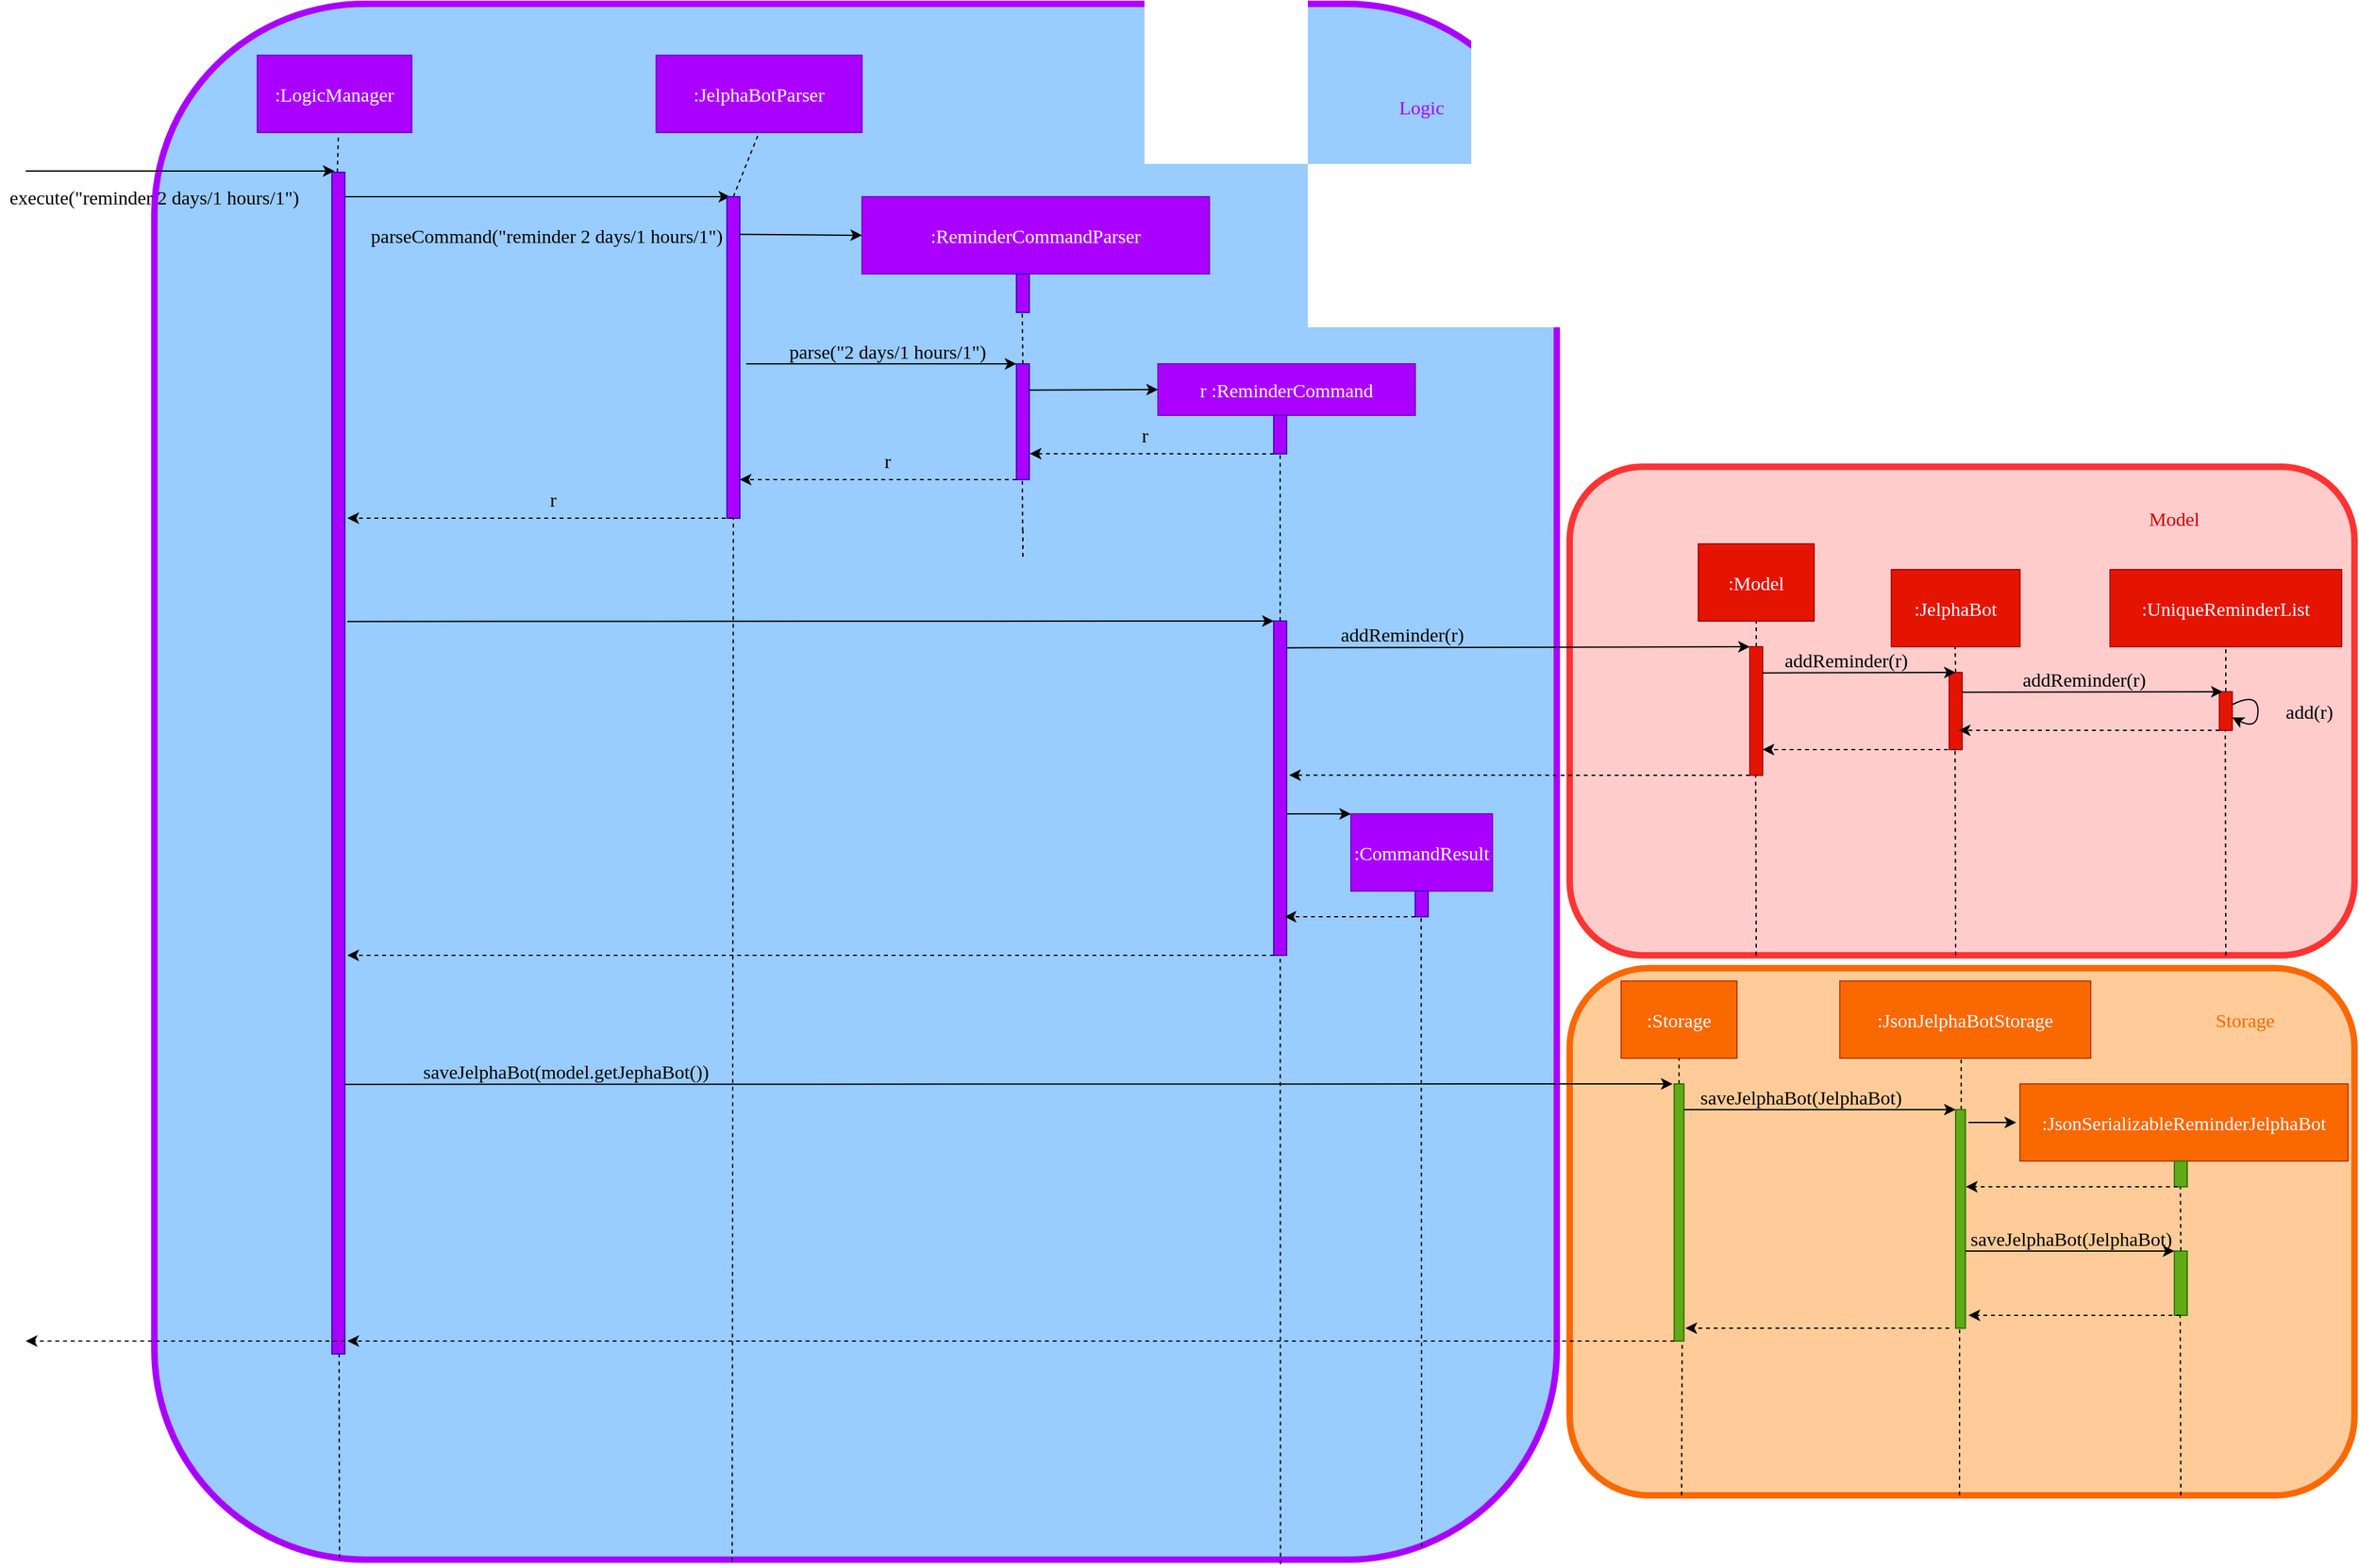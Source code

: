 <mxfile version="12.9.9" type="device"><diagram name="Page-1" id="9361dd3d-8414-5efd-6122-117bd74ce7a7"><mxGraphModel dx="1523" dy="764" grid="1" gridSize="10" guides="1" tooltips="1" connect="1" arrows="1" fold="1" page="0" pageScale="1.5" pageWidth="826" pageHeight="1169" background="#ffffff" math="0" shadow="0"><root><mxCell id="0"/><mxCell id="1" parent="0"/><mxCell id="qi6jN_Q082Q28_ZLEKSj-39" value="" style="rounded=1;whiteSpace=wrap;html=1;strokeColor=#aa00ff;strokeWidth=5;fillColor=#99CCFF;fontFamily=Verdana;fontSize=15;fontColor=#fa6800;" parent="1" vertex="1"><mxGeometry x="-150" y="240" width="1090" height="1210" as="geometry"/></mxCell><mxCell id="qi6jN_Q082Q28_ZLEKSj-37" value="" style="rounded=1;whiteSpace=wrap;html=1;strokeColor=#fa6800;strokeWidth=5;fillColor=#FFCC99;fontFamily=Verdana;fontSize=15;fontColor=#ffffff;" parent="1" vertex="1"><mxGeometry x="950" y="990" width="610" height="410" as="geometry"/></mxCell><mxCell id="sQZ0v8X6X_9FEj70ZxOo-187" value="" style="endArrow=none;dashed=1;html=1;fontFamily=Verdana;exitX=0.132;exitY=0.999;exitDx=0;exitDy=0;exitPerimeter=0;fontSize=15;" parent="1" source="qi6jN_Q082Q28_ZLEKSj-39" edge="1"><mxGeometry width="50" height="50" relative="1" as="geometry"><mxPoint x="-7" y="1400" as="sourcePoint"/><mxPoint x="-7" y="1000" as="targetPoint"/></mxGeometry></mxCell><mxCell id="qi6jN_Q082Q28_ZLEKSj-30" value="" style="rounded=1;whiteSpace=wrap;html=1;fontFamily=Verdana;strokeColor=#FF3333;strokeWidth=5;fillColor=#FFCCCC;fontSize=15;" parent="1" vertex="1"><mxGeometry x="950" y="600" width="610" height="380" as="geometry"/></mxCell><mxCell id="sQZ0v8X6X_9FEj70ZxOo-93" value=":LogicManager" style="rounded=0;whiteSpace=wrap;html=1;fontFamily=Verdana;fillColor=#aa00ff;strokeColor=#7700CC;fontColor=#ffffff;fontSize=15;" parent="1" vertex="1"><mxGeometry x="-70" y="280" width="120" height="60" as="geometry"/></mxCell><mxCell id="sQZ0v8X6X_9FEj70ZxOo-94" value=":JelphaBotParser" style="rounded=0;whiteSpace=wrap;html=1;fontFamily=Verdana;fillColor=#aa00ff;strokeColor=#7700CC;fontColor=#ffffff;fontSize=15;" parent="1" vertex="1"><mxGeometry x="240" y="280" width="160" height="60" as="geometry"/></mxCell><mxCell id="sQZ0v8X6X_9FEj70ZxOo-95" value=":ReminderCommandParser" style="rounded=0;whiteSpace=wrap;html=1;fontFamily=Verdana;fillColor=#aa00ff;strokeColor=#7700CC;fontColor=#ffffff;fontSize=15;" parent="1" vertex="1"><mxGeometry x="400" y="390" width="270" height="60" as="geometry"/></mxCell><mxCell id="sQZ0v8X6X_9FEj70ZxOo-96" value="r :ReminderCommand" style="rounded=0;whiteSpace=wrap;html=1;fontFamily=Verdana;fillColor=#aa00ff;strokeColor=#7700CC;fontColor=#ffffff;fontSize=15;" parent="1" vertex="1"><mxGeometry x="630" y="520" width="200" height="40" as="geometry"/></mxCell><mxCell id="sQZ0v8X6X_9FEj70ZxOo-100" value=":Model" style="rounded=0;whiteSpace=wrap;html=1;fontFamily=Verdana;fillColor=#e51400;strokeColor=#B20000;fontColor=#ffffff;fontSize=15;" parent="1" vertex="1"><mxGeometry x="1050" y="660" width="90" height="60" as="geometry"/></mxCell><mxCell id="sQZ0v8X6X_9FEj70ZxOo-101" value=":JelphaBot" style="rounded=0;whiteSpace=wrap;html=1;fontFamily=Verdana;fillColor=#e51400;strokeColor=#B20000;fontColor=#ffffff;fontSize=15;" parent="1" vertex="1"><mxGeometry x="1200" y="680" width="100" height="60" as="geometry"/></mxCell><mxCell id="sQZ0v8X6X_9FEj70ZxOo-103" value=":UniqueReminderList" style="rounded=0;whiteSpace=wrap;html=1;fontFamily=Verdana;fillColor=#e51400;strokeColor=#B20000;fontColor=#ffffff;fontSize=15;" parent="1" vertex="1"><mxGeometry x="1370" y="680" width="180" height="60" as="geometry"/></mxCell><mxCell id="sQZ0v8X6X_9FEj70ZxOo-109" value="" style="endArrow=none;dashed=1;html=1;fontFamily=Verdana;entryX=0.55;entryY=1.033;entryDx=0;entryDy=0;entryPerimeter=0;exitX=0.072;exitY=0.049;exitDx=0;exitDy=0;exitPerimeter=0;fontSize=15;" parent="1" edge="1"><mxGeometry width="50" height="50" relative="1" as="geometry"><mxPoint x="-7.8" y="370.98" as="sourcePoint"/><mxPoint x="-7.0" y="341.98" as="targetPoint"/></mxGeometry></mxCell><mxCell id="sQZ0v8X6X_9FEj70ZxOo-108" value="" style="endArrow=classic;html=1;fontFamily=Verdana;fontSize=15;" parent="1" edge="1"><mxGeometry width="50" height="50" relative="1" as="geometry"><mxPoint x="-250" y="370" as="sourcePoint"/><mxPoint x="-10" y="370" as="targetPoint"/></mxGeometry></mxCell><mxCell id="sQZ0v8X6X_9FEj70ZxOo-111" value="execute(&quot;reminder 2 days/1 hours/1&quot;)" style="text;html=1;strokeColor=none;fillColor=none;align=center;verticalAlign=middle;whiteSpace=wrap;rounded=0;fontFamily=Verdana;fontSize=15;" parent="1" vertex="1"><mxGeometry x="-270" y="380" width="240" height="20" as="geometry"/></mxCell><mxCell id="sQZ0v8X6X_9FEj70ZxOo-112" value="" style="endArrow=classic;html=1;fontFamily=Verdana;entryX=0.25;entryY=0;entryDx=0;entryDy=0;fontSize=15;" parent="1" target="sQZ0v8X6X_9FEj70ZxOo-118" edge="1"><mxGeometry width="50" height="50" relative="1" as="geometry"><mxPoint x="-5" y="390" as="sourcePoint"/><mxPoint x="330" y="390" as="targetPoint"/></mxGeometry></mxCell><mxCell id="sQZ0v8X6X_9FEj70ZxOo-113" value="parseCommand(&quot;reminder 2 days/1 hours/1&quot;)" style="text;html=1;strokeColor=none;fillColor=none;align=center;verticalAlign=middle;whiteSpace=wrap;rounded=0;fontFamily=Verdana;fontSize=15;" parent="1" vertex="1"><mxGeometry x="-20" y="410" width="350" height="20" as="geometry"/></mxCell><mxCell id="sQZ0v8X6X_9FEj70ZxOo-117" value="" style="endArrow=none;dashed=1;html=1;fontFamily=Verdana;entryX=0.5;entryY=1;entryDx=0;entryDy=0;fontSize=15;" parent="1" target="sQZ0v8X6X_9FEj70ZxOo-94" edge="1"><mxGeometry width="50" height="50" relative="1" as="geometry"><mxPoint x="300" y="390" as="sourcePoint"/><mxPoint x="320" y="400" as="targetPoint"/></mxGeometry></mxCell><mxCell id="sQZ0v8X6X_9FEj70ZxOo-118" value="" style="rounded=0;whiteSpace=wrap;html=1;fontFamily=Verdana;fillColor=#aa00ff;strokeColor=#3700CC;fontColor=#ffffff;fontSize=15;" parent="1" vertex="1"><mxGeometry x="295" y="390" width="10" height="250" as="geometry"/></mxCell><mxCell id="sQZ0v8X6X_9FEj70ZxOo-119" value="" style="endArrow=classic;html=1;fontFamily=Verdana;exitX=0.988;exitY=0.117;exitDx=0;exitDy=0;exitPerimeter=0;fontSize=15;" parent="1" source="sQZ0v8X6X_9FEj70ZxOo-118" edge="1"><mxGeometry width="50" height="50" relative="1" as="geometry"><mxPoint x="390" y="470" as="sourcePoint"/><mxPoint x="400" y="420" as="targetPoint"/></mxGeometry></mxCell><mxCell id="sQZ0v8X6X_9FEj70ZxOo-120" value="" style="rounded=0;whiteSpace=wrap;html=1;fontFamily=Verdana;fillColor=#aa00ff;strokeColor=#3700CC;fontColor=#ffffff;fontSize=15;" parent="1" vertex="1"><mxGeometry x="520" y="450" width="10" height="30" as="geometry"/></mxCell><mxCell id="sQZ0v8X6X_9FEj70ZxOo-121" value="" style="endArrow=none;dashed=1;html=1;fontFamily=Verdana;entryX=0.25;entryY=1;entryDx=0;entryDy=0;fontSize=15;" parent="1" edge="1"><mxGeometry width="50" height="50" relative="1" as="geometry"><mxPoint x="525" y="520" as="sourcePoint"/><mxPoint x="524.5" y="480" as="targetPoint"/></mxGeometry></mxCell><mxCell id="sQZ0v8X6X_9FEj70ZxOo-122" value="" style="endArrow=classic;html=1;fontFamily=Verdana;fontSize=15;" parent="1" edge="1"><mxGeometry width="50" height="50" relative="1" as="geometry"><mxPoint x="310" y="520" as="sourcePoint"/><mxPoint x="520" y="520" as="targetPoint"/></mxGeometry></mxCell><mxCell id="sQZ0v8X6X_9FEj70ZxOo-123" value="&lt;font face=&quot;Verdana&quot; style=&quot;font-size: 15px;&quot;&gt;parse(&quot;2 days/1 hours/1&quot;)&lt;/font&gt;" style="text;html=1;strokeColor=none;fillColor=none;align=center;verticalAlign=middle;whiteSpace=wrap;rounded=0;fontSize=15;" parent="1" vertex="1"><mxGeometry x="295" y="500" width="250" height="20" as="geometry"/></mxCell><mxCell id="sQZ0v8X6X_9FEj70ZxOo-124" value="" style="rounded=0;whiteSpace=wrap;html=1;fontFamily=Verdana;fillColor=#aa00ff;strokeColor=#3700CC;fontColor=#ffffff;fontSize=15;" parent="1" vertex="1"><mxGeometry x="520" y="520" width="10" height="90" as="geometry"/></mxCell><mxCell id="sQZ0v8X6X_9FEj70ZxOo-125" value="" style="endArrow=classic;html=1;fontFamily=Verdana;exitX=0.914;exitY=0.041;exitDx=0;exitDy=0;exitPerimeter=0;entryX=0;entryY=0.5;entryDx=0;entryDy=0;fontSize=15;" parent="1" edge="1"><mxGeometry width="50" height="50" relative="1" as="geometry"><mxPoint x="530.0" y="540.34" as="sourcePoint"/><mxPoint x="630" y="540" as="targetPoint"/></mxGeometry></mxCell><mxCell id="sQZ0v8X6X_9FEj70ZxOo-127" value="" style="rounded=0;whiteSpace=wrap;html=1;fontFamily=Verdana;fillColor=#aa00ff;strokeColor=#3700CC;fontColor=#ffffff;fontSize=15;" parent="1" vertex="1"><mxGeometry x="720" y="560" width="10" height="30" as="geometry"/></mxCell><mxCell id="sQZ0v8X6X_9FEj70ZxOo-128" value="" style="endArrow=classic;html=1;fontFamily=Verdana;exitX=0;exitY=1;exitDx=0;exitDy=0;entryX=1.042;entryY=0.776;entryDx=0;entryDy=0;dashed=1;entryPerimeter=0;fontSize=15;" parent="1" source="sQZ0v8X6X_9FEj70ZxOo-127" target="sQZ0v8X6X_9FEj70ZxOo-124" edge="1"><mxGeometry width="50" height="50" relative="1" as="geometry"><mxPoint x="460" y="570" as="sourcePoint"/><mxPoint x="510" y="520" as="targetPoint"/></mxGeometry></mxCell><mxCell id="sQZ0v8X6X_9FEj70ZxOo-129" value="" style="endArrow=classic;html=1;fontFamily=Verdana;exitX=0;exitY=1;exitDx=0;exitDy=0;dashed=1;fontSize=15;" parent="1" edge="1"><mxGeometry width="50" height="50" relative="1" as="geometry"><mxPoint x="520" y="610" as="sourcePoint"/><mxPoint x="305" y="610" as="targetPoint"/></mxGeometry></mxCell><mxCell id="sQZ0v8X6X_9FEj70ZxOo-130" value="r" style="text;html=1;strokeColor=none;fillColor=none;align=center;verticalAlign=middle;whiteSpace=wrap;rounded=0;fontFamily=Verdana;fontSize=15;" parent="1" vertex="1"><mxGeometry x="400" y="580" width="40" height="30" as="geometry"/></mxCell><mxCell id="sQZ0v8X6X_9FEj70ZxOo-131" value="r" style="text;html=1;strokeColor=none;fillColor=none;align=center;verticalAlign=middle;whiteSpace=wrap;rounded=0;fontFamily=Verdana;fontSize=15;" parent="1" vertex="1"><mxGeometry x="600" y="560" width="40" height="30" as="geometry"/></mxCell><mxCell id="sQZ0v8X6X_9FEj70ZxOo-132" value="" style="endArrow=none;dashed=1;html=1;fontFamily=Verdana;fontSize=15;" parent="1" source="sQZ0v8X6X_9FEj70ZxOo-141" edge="1"><mxGeometry width="50" height="50" relative="1" as="geometry"><mxPoint x="725" y="840" as="sourcePoint"/><mxPoint x="725" y="590" as="targetPoint"/></mxGeometry></mxCell><mxCell id="sQZ0v8X6X_9FEj70ZxOo-133" value="" style="endArrow=none;dashed=1;html=1;fontFamily=Verdana;fontSize=15;" parent="1" source="sQZ0v8X6X_9FEj70ZxOo-138" edge="1"><mxGeometry width="50" height="50" relative="1" as="geometry"><mxPoint x="525" y="670" as="sourcePoint"/><mxPoint x="524.58" y="610" as="targetPoint"/></mxGeometry></mxCell><mxCell id="sQZ0v8X6X_9FEj70ZxOo-134" value="" style="endArrow=classic;html=1;fontFamily=Verdana;dashed=1;fontSize=15;" parent="1" edge="1"><mxGeometry width="50" height="50" relative="1" as="geometry"><mxPoint x="300" y="640" as="sourcePoint"/><mxPoint y="640" as="targetPoint"/></mxGeometry></mxCell><mxCell id="sQZ0v8X6X_9FEj70ZxOo-136" value="r" style="text;html=1;strokeColor=none;fillColor=none;align=center;verticalAlign=middle;whiteSpace=wrap;rounded=0;fontFamily=Verdana;fontSize=15;" parent="1" vertex="1"><mxGeometry x="140" y="610" width="40" height="30" as="geometry"/></mxCell><mxCell id="sQZ0v8X6X_9FEj70ZxOo-110" value="" style="rounded=0;whiteSpace=wrap;html=1;fontFamily=Verdana;fillColor=#aa00ff;strokeColor=#3700CC;fontColor=#ffffff;fontSize=15;" parent="1" vertex="1"><mxGeometry x="-12" y="371" width="10" height="919" as="geometry"/></mxCell><mxCell id="sQZ0v8X6X_9FEj70ZxOo-137" value="" style="endArrow=none;dashed=1;html=1;fontFamily=Verdana;entryX=0.5;entryY=1;entryDx=0;entryDy=0;exitX=0.412;exitY=1.001;exitDx=0;exitDy=0;exitPerimeter=0;fontSize=15;" parent="1" source="qi6jN_Q082Q28_ZLEKSj-39" target="sQZ0v8X6X_9FEj70ZxOo-118" edge="1"><mxGeometry width="50" height="50" relative="1" as="geometry"><mxPoint x="300" y="1400" as="sourcePoint"/><mxPoint x="339.58" y="640" as="targetPoint"/></mxGeometry></mxCell><mxCell id="sQZ0v8X6X_9FEj70ZxOo-140" value="" style="endArrow=classic;html=1;fontFamily=Verdana;exitX=0.914;exitY=0.041;exitDx=0;exitDy=0;exitPerimeter=0;entryX=0;entryY=0;entryDx=0;entryDy=0;fontSize=15;" parent="1" target="sQZ0v8X6X_9FEj70ZxOo-141" edge="1"><mxGeometry width="50" height="50" relative="1" as="geometry"><mxPoint y="720.34" as="sourcePoint"/><mxPoint x="520" y="720" as="targetPoint"/></mxGeometry></mxCell><mxCell id="sQZ0v8X6X_9FEj70ZxOo-141" value="" style="rounded=0;whiteSpace=wrap;html=1;fontFamily=Verdana;fillColor=#aa00ff;strokeColor=#3700CC;fontColor=#ffffff;fontSize=15;" parent="1" vertex="1"><mxGeometry x="720" y="720" width="10" height="260" as="geometry"/></mxCell><mxCell id="sQZ0v8X6X_9FEj70ZxOo-142" value="" style="endArrow=none;dashed=1;html=1;fontFamily=Verdana;exitX=0.803;exitY=1.003;exitDx=0;exitDy=0;exitPerimeter=0;fontSize=15;" parent="1" source="qi6jN_Q082Q28_ZLEKSj-39" target="sQZ0v8X6X_9FEj70ZxOo-141" edge="1"><mxGeometry width="50" height="50" relative="1" as="geometry"><mxPoint x="725" y="1400" as="sourcePoint"/><mxPoint x="725" y="590" as="targetPoint"/></mxGeometry></mxCell><mxCell id="sQZ0v8X6X_9FEj70ZxOo-143" value="" style="endArrow=classic;html=1;fontFamily=Verdana;exitX=0.914;exitY=0.041;exitDx=0;exitDy=0;exitPerimeter=0;entryX=0;entryY=0;entryDx=0;entryDy=0;fontSize=15;" parent="1" edge="1"><mxGeometry width="50" height="50" relative="1" as="geometry"><mxPoint x="730" y="740.84" as="sourcePoint"/><mxPoint x="1090" y="740" as="targetPoint"/></mxGeometry></mxCell><mxCell id="sQZ0v8X6X_9FEj70ZxOo-144" value="addReminder(r)" style="text;html=1;strokeColor=none;fillColor=none;align=center;verticalAlign=middle;whiteSpace=wrap;rounded=0;fontFamily=Verdana;fontSize=15;" parent="1" vertex="1"><mxGeometry x="740" y="720" width="160" height="20" as="geometry"/></mxCell><mxCell id="sQZ0v8X6X_9FEj70ZxOo-145" value="" style="endArrow=none;dashed=1;html=1;fontFamily=Verdana;exitX=0.5;exitY=0;exitDx=0;exitDy=0;entryX=0.5;entryY=1;entryDx=0;entryDy=0;fontSize=15;" parent="1" source="sQZ0v8X6X_9FEj70ZxOo-146" target="sQZ0v8X6X_9FEj70ZxOo-100" edge="1"><mxGeometry width="50" height="50" relative="1" as="geometry"><mxPoint x="1100" y="960" as="sourcePoint"/><mxPoint x="1100" y="720" as="targetPoint"/></mxGeometry></mxCell><mxCell id="sQZ0v8X6X_9FEj70ZxOo-146" value="" style="rounded=0;whiteSpace=wrap;html=1;fontFamily=Verdana;fillColor=#e51400;strokeColor=#B20000;fontColor=#ffffff;fontSize=15;" parent="1" vertex="1"><mxGeometry x="1090" y="740" width="10" height="100" as="geometry"/></mxCell><mxCell id="sQZ0v8X6X_9FEj70ZxOo-153" value="" style="endArrow=none;dashed=1;html=1;fontFamily=Verdana;fontSize=15;" parent="1" edge="1"><mxGeometry width="50" height="50" relative="1" as="geometry"><mxPoint x="1250" y="760" as="sourcePoint"/><mxPoint x="1249.58" y="740" as="targetPoint"/></mxGeometry></mxCell><mxCell id="sQZ0v8X6X_9FEj70ZxOo-154" value="" style="rounded=0;whiteSpace=wrap;html=1;fontFamily=Verdana;fillColor=#e51400;strokeColor=#B20000;fontColor=#ffffff;fontSize=15;" parent="1" vertex="1"><mxGeometry x="1245" y="760" width="10" height="60" as="geometry"/></mxCell><mxCell id="sQZ0v8X6X_9FEj70ZxOo-152" value="" style="endArrow=classic;html=1;fontFamily=Verdana;exitX=0.914;exitY=0.041;exitDx=0;exitDy=0;exitPerimeter=0;fontSize=15;" parent="1" edge="1"><mxGeometry width="50" height="50" relative="1" as="geometry"><mxPoint x="1100" y="760.34" as="sourcePoint"/><mxPoint x="1250" y="760" as="targetPoint"/></mxGeometry></mxCell><mxCell id="sQZ0v8X6X_9FEj70ZxOo-155" value="addReminder(r)" style="text;html=1;strokeColor=none;fillColor=none;align=center;verticalAlign=middle;whiteSpace=wrap;rounded=0;fontFamily=Verdana;fontSize=15;" parent="1" vertex="1"><mxGeometry x="1085" y="740" width="160" height="20" as="geometry"/></mxCell><mxCell id="sQZ0v8X6X_9FEj70ZxOo-156" value="" style="endArrow=none;dashed=1;html=1;fontFamily=Verdana;entryX=0.5;entryY=1;entryDx=0;entryDy=0;exitX=0.5;exitY=0;exitDx=0;exitDy=0;fontSize=15;" parent="1" source="sQZ0v8X6X_9FEj70ZxOo-158" target="sQZ0v8X6X_9FEj70ZxOo-103" edge="1"><mxGeometry width="50" height="50" relative="1" as="geometry"><mxPoint x="1460" y="760" as="sourcePoint"/><mxPoint x="1259.58" y="750" as="targetPoint"/></mxGeometry></mxCell><mxCell id="sQZ0v8X6X_9FEj70ZxOo-158" value="" style="rounded=0;whiteSpace=wrap;html=1;fontFamily=Verdana;fillColor=#e51400;strokeColor=#B20000;fontColor=#ffffff;fontSize=15;" parent="1" vertex="1"><mxGeometry x="1455" y="775" width="10" height="30" as="geometry"/></mxCell><mxCell id="sQZ0v8X6X_9FEj70ZxOo-159" value="addReminder(r)" style="text;html=1;strokeColor=none;fillColor=none;align=center;verticalAlign=middle;whiteSpace=wrap;rounded=0;fontFamily=Verdana;fontSize=15;" parent="1" vertex="1"><mxGeometry x="1270" y="755" width="160" height="20" as="geometry"/></mxCell><mxCell id="sQZ0v8X6X_9FEj70ZxOo-160" value="" style="endArrow=classic;html=1;fontFamily=Verdana;exitX=0.914;exitY=0.041;exitDx=0;exitDy=0;exitPerimeter=0;entryX=0.25;entryY=0;entryDx=0;entryDy=0;fontSize=15;" parent="1" target="sQZ0v8X6X_9FEj70ZxOo-158" edge="1"><mxGeometry width="50" height="50" relative="1" as="geometry"><mxPoint x="1255" y="775.34" as="sourcePoint"/><mxPoint x="1450" y="775" as="targetPoint"/></mxGeometry></mxCell><mxCell id="sQZ0v8X6X_9FEj70ZxOo-161" value="" style="endArrow=classic;html=1;fontFamily=Verdana;exitX=0;exitY=1;exitDx=0;exitDy=0;dashed=1;fontSize=15;" parent="1" source="sQZ0v8X6X_9FEj70ZxOo-158" edge="1"><mxGeometry width="50" height="50" relative="1" as="geometry"><mxPoint x="1447.5" y="807" as="sourcePoint"/><mxPoint x="1252.5" y="805" as="targetPoint"/></mxGeometry></mxCell><mxCell id="sQZ0v8X6X_9FEj70ZxOo-162" value="" style="endArrow=classic;html=1;fontFamily=Verdana;strokeColor=none;curved=1;fontSize=15;" parent="1" edge="1"><mxGeometry width="50" height="50" relative="1" as="geometry"><mxPoint x="1340" y="740" as="sourcePoint"/><mxPoint x="1390" y="690" as="targetPoint"/><Array as="points"><mxPoint x="1390" y="740"/><mxPoint x="1340" y="690"/></Array></mxGeometry></mxCell><mxCell id="sQZ0v8X6X_9FEj70ZxOo-169" value="" style="endArrow=classic;html=1;fontFamily=Verdana;curved=1;fontSize=15;" parent="1" edge="1"><mxGeometry width="50" height="50" relative="1" as="geometry"><mxPoint x="1465" y="785" as="sourcePoint"/><mxPoint x="1465" y="795" as="targetPoint"/><Array as="points"><mxPoint x="1485" y="775"/><mxPoint x="1485" y="805"/></Array></mxGeometry></mxCell><mxCell id="sQZ0v8X6X_9FEj70ZxOo-170" value="add(r)" style="text;html=1;strokeColor=none;fillColor=none;align=center;verticalAlign=middle;whiteSpace=wrap;rounded=0;fontFamily=Verdana;fontSize=15;" parent="1" vertex="1"><mxGeometry x="1490" y="780" width="70" height="20" as="geometry"/></mxCell><mxCell id="sQZ0v8X6X_9FEj70ZxOo-172" value="" style="endArrow=classic;html=1;fontFamily=Verdana;dashed=1;fontSize=15;" parent="1" edge="1"><mxGeometry width="50" height="50" relative="1" as="geometry"><mxPoint x="1250" y="820" as="sourcePoint"/><mxPoint x="1100" y="820" as="targetPoint"/></mxGeometry></mxCell><mxCell id="sQZ0v8X6X_9FEj70ZxOo-173" value="" style="endArrow=none;dashed=1;html=1;fontFamily=Verdana;entryX=0.5;entryY=1;entryDx=0;entryDy=0;fontSize=15;" parent="1" edge="1"><mxGeometry width="50" height="50" relative="1" as="geometry"><mxPoint x="1460" y="980" as="sourcePoint"/><mxPoint x="1459.58" y="805" as="targetPoint"/></mxGeometry></mxCell><mxCell id="sQZ0v8X6X_9FEj70ZxOo-174" value="" style="endArrow=none;dashed=1;html=1;fontFamily=Verdana;entryX=0.5;entryY=1;entryDx=0;entryDy=0;fontSize=15;" parent="1" edge="1"><mxGeometry width="50" height="50" relative="1" as="geometry"><mxPoint x="1250" y="980" as="sourcePoint"/><mxPoint x="1249.58" y="820" as="targetPoint"/></mxGeometry></mxCell><mxCell id="sQZ0v8X6X_9FEj70ZxOo-175" value="" style="endArrow=none;dashed=1;html=1;fontFamily=Verdana;entryX=0.5;entryY=1;entryDx=0;entryDy=0;fontSize=15;" parent="1" edge="1"><mxGeometry width="50" height="50" relative="1" as="geometry"><mxPoint x="1095" y="980" as="sourcePoint"/><mxPoint x="1094.58" y="840" as="targetPoint"/></mxGeometry></mxCell><mxCell id="sQZ0v8X6X_9FEj70ZxOo-176" value="" style="endArrow=classic;html=1;fontFamily=Verdana;dashed=1;entryX=1.201;entryY=0.461;entryDx=0;entryDy=0;entryPerimeter=0;exitX=0;exitY=1;exitDx=0;exitDy=0;fontSize=15;" parent="1" target="sQZ0v8X6X_9FEj70ZxOo-141" edge="1"><mxGeometry width="50" height="50" relative="1" as="geometry"><mxPoint x="1090" y="840" as="sourcePoint"/><mxPoint x="765" y="840" as="targetPoint"/></mxGeometry></mxCell><mxCell id="sQZ0v8X6X_9FEj70ZxOo-177" value="" style="endArrow=classic;html=1;fontFamily=Verdana;exitX=1;exitY=0.5;exitDx=0;exitDy=0;fontSize=15;" parent="1" edge="1"><mxGeometry width="50" height="50" relative="1" as="geometry"><mxPoint x="730" y="870" as="sourcePoint"/><mxPoint x="780" y="870" as="targetPoint"/></mxGeometry></mxCell><mxCell id="sQZ0v8X6X_9FEj70ZxOo-179" value=":CommandResult" style="rounded=0;whiteSpace=wrap;html=1;fontFamily=Verdana;fillColor=#aa00ff;strokeColor=#7700CC;fontColor=#ffffff;fontSize=15;" parent="1" vertex="1"><mxGeometry x="780" y="870" width="110" height="60" as="geometry"/></mxCell><mxCell id="sQZ0v8X6X_9FEj70ZxOo-180" value="" style="rounded=0;whiteSpace=wrap;html=1;fontFamily=Verdana;fillColor=#aa00ff;strokeColor=#3700CC;fontColor=#ffffff;fontSize=15;" parent="1" vertex="1"><mxGeometry x="830" y="930" width="10" height="20" as="geometry"/></mxCell><mxCell id="sQZ0v8X6X_9FEj70ZxOo-181" value="" style="endArrow=classic;html=1;fontFamily=Verdana;dashed=1;entryX=1.201;entryY=0.461;entryDx=0;entryDy=0;entryPerimeter=0;fontSize=15;" parent="1" edge="1"><mxGeometry width="50" height="50" relative="1" as="geometry"><mxPoint x="830" y="950" as="sourcePoint"/><mxPoint x="728.51" y="950.0" as="targetPoint"/></mxGeometry></mxCell><mxCell id="sQZ0v8X6X_9FEj70ZxOo-182" value="" style="endArrow=none;dashed=1;html=1;fontFamily=Verdana;entryX=0.5;entryY=1;entryDx=0;entryDy=0;fontSize=15;" parent="1" edge="1"><mxGeometry width="50" height="50" relative="1" as="geometry"><mxPoint x="835" y="1440" as="sourcePoint"/><mxPoint x="834.58" y="950" as="targetPoint"/></mxGeometry></mxCell><mxCell id="sQZ0v8X6X_9FEj70ZxOo-183" value="" style="endArrow=classic;html=1;fontFamily=Verdana;dashed=1;fontSize=15;" parent="1" edge="1"><mxGeometry width="50" height="50" relative="1" as="geometry"><mxPoint x="720" y="980" as="sourcePoint"/><mxPoint y="980" as="targetPoint"/></mxGeometry></mxCell><mxCell id="sQZ0v8X6X_9FEj70ZxOo-186" value="" style="endArrow=classic;html=1;fontFamily=Verdana;exitX=0;exitY=1;exitDx=0;exitDy=0;dashed=1;fontSize=15;" parent="1" edge="1"><mxGeometry width="50" height="50" relative="1" as="geometry"><mxPoint x="-2" y="1280" as="sourcePoint"/><mxPoint x="-250" y="1280" as="targetPoint"/></mxGeometry></mxCell><mxCell id="sQZ0v8X6X_9FEj70ZxOo-138" value="" style="shape=image;html=1;verticalAlign=top;verticalLabelPosition=bottom;labelBackgroundColor=#ffffff;imageAspect=0;aspect=fixed;image=https://cdn2.iconfinder.com/data/icons/essential-web-1-1/50/close-cross-error-wrong-reject-128.png;fontSize=15;" parent="1" vertex="1"><mxGeometry x="503.21" y="650" width="43.58" height="43.58" as="geometry"/></mxCell><mxCell id="qi6jN_Q082Q28_ZLEKSj-2" value="" style="endArrow=none;dashed=1;html=1;fontFamily=Verdana;fontSize=15;" parent="1" target="sQZ0v8X6X_9FEj70ZxOo-138" edge="1"><mxGeometry width="50" height="50" relative="1" as="geometry"><mxPoint x="525" y="670" as="sourcePoint"/><mxPoint x="524.58" y="610" as="targetPoint"/></mxGeometry></mxCell><mxCell id="qi6jN_Q082Q28_ZLEKSj-3" value="" style="endArrow=classic;html=1;fontFamily=Verdana;exitX=0.914;exitY=0.041;exitDx=0;exitDy=0;exitPerimeter=0;fontSize=15;" parent="1" edge="1"><mxGeometry width="50" height="50" relative="1" as="geometry"><mxPoint x="-2" y="1080.34" as="sourcePoint"/><mxPoint x="1030" y="1080" as="targetPoint"/></mxGeometry></mxCell><mxCell id="qi6jN_Q082Q28_ZLEKSj-4" value=":Storage" style="rounded=0;whiteSpace=wrap;html=1;fontFamily=Verdana;fillColor=#fa6800;strokeColor=#C73500;fontColor=#ffffff;fontSize=15;" parent="1" vertex="1"><mxGeometry x="990" y="1000" width="90" height="60" as="geometry"/></mxCell><mxCell id="qi6jN_Q082Q28_ZLEKSj-6" value="" style="endArrow=none;dashed=1;html=1;entryX=0.5;entryY=1;entryDx=0;entryDy=0;fontSize=15;" parent="1" source="qi6jN_Q082Q28_ZLEKSj-7" target="qi6jN_Q082Q28_ZLEKSj-4" edge="1"><mxGeometry width="50" height="50" relative="1" as="geometry"><mxPoint x="1094.84" y="1080" as="sourcePoint"/><mxPoint x="1094.84" y="1060" as="targetPoint"/></mxGeometry></mxCell><mxCell id="qi6jN_Q082Q28_ZLEKSj-7" value="" style="rounded=0;whiteSpace=wrap;html=1;fillColor=#60a917;strokeColor=#2D7600;fontColor=#ffffff;fontSize=15;" parent="1" vertex="1"><mxGeometry x="1031.21" y="1080" width="7.58" height="200" as="geometry"/></mxCell><mxCell id="qi6jN_Q082Q28_ZLEKSj-9" value="" style="endArrow=classic;html=1;entryX=0;entryY=0;entryDx=0;entryDy=0;fontSize=15;" parent="1" target="qi6jN_Q082Q28_ZLEKSj-16" edge="1"><mxGeometry width="50" height="50" relative="1" as="geometry"><mxPoint x="1038.79" y="1100" as="sourcePoint"/><mxPoint x="1240" y="1100" as="targetPoint"/></mxGeometry></mxCell><mxCell id="qi6jN_Q082Q28_ZLEKSj-10" value="saveJelphaBot(JelphaBot)" style="text;html=1;strokeColor=none;fillColor=none;align=center;verticalAlign=middle;whiteSpace=wrap;rounded=0;fontFamily=Verdana;fontSize=15;" parent="1" vertex="1"><mxGeometry x="1050" y="1080" width="160" height="20" as="geometry"/></mxCell><mxCell id="qi6jN_Q082Q28_ZLEKSj-12" value=":JsonJelphaBotStorage" style="rounded=0;whiteSpace=wrap;html=1;fontFamily=Verdana;fillColor=#fa6800;strokeColor=#C73500;fontColor=#ffffff;fontSize=15;" parent="1" vertex="1"><mxGeometry x="1160" y="1000" width="195" height="60" as="geometry"/></mxCell><mxCell id="qi6jN_Q082Q28_ZLEKSj-14" value="" style="endArrow=none;dashed=1;html=1;fontFamily=Verdana;fontSize=15;" parent="1" edge="1"><mxGeometry width="50" height="50" relative="1" as="geometry"><mxPoint x="1254.29" y="1100" as="sourcePoint"/><mxPoint x="1254.29" y="1060" as="targetPoint"/></mxGeometry></mxCell><mxCell id="qi6jN_Q082Q28_ZLEKSj-16" value="" style="rounded=0;whiteSpace=wrap;html=1;fillColor=#60a917;strokeColor=#2D7600;fontColor=#ffffff;fontSize=15;" parent="1" vertex="1"><mxGeometry x="1250" y="1100" width="7.58" height="170" as="geometry"/></mxCell><mxCell id="qi6jN_Q082Q28_ZLEKSj-17" value=":JsonSerializableReminderJelphaBot" style="rounded=0;whiteSpace=wrap;html=1;fontFamily=Verdana;fillColor=#fa6800;strokeColor=#C73500;fontColor=#ffffff;fontSize=15;" parent="1" vertex="1"><mxGeometry x="1300" y="1080" width="255" height="60" as="geometry"/></mxCell><mxCell id="qi6jN_Q082Q28_ZLEKSj-18" value="" style="endArrow=none;dashed=1;html=1;fontFamily=Verdana;fontSize=15;" parent="1" edge="1"><mxGeometry width="50" height="50" relative="1" as="geometry"><mxPoint x="1425" y="1210" as="sourcePoint"/><mxPoint x="1424.55" y="1140" as="targetPoint"/></mxGeometry></mxCell><mxCell id="qi6jN_Q082Q28_ZLEKSj-19" value="" style="endArrow=classic;html=1;fontFamily=Verdana;fontSize=15;" parent="1" edge="1"><mxGeometry width="50" height="50" relative="1" as="geometry"><mxPoint x="1260" y="1110" as="sourcePoint"/><mxPoint x="1297" y="1110" as="targetPoint"/></mxGeometry></mxCell><mxCell id="qi6jN_Q082Q28_ZLEKSj-20" value="" style="rounded=0;whiteSpace=wrap;html=1;fontFamily=Verdana;fillColor=#60a917;strokeColor=#2D7600;fontColor=#ffffff;fontSize=15;" parent="1" vertex="1"><mxGeometry x="1420" y="1140" width="10" height="20" as="geometry"/></mxCell><mxCell id="qi6jN_Q082Q28_ZLEKSj-22" value="" style="endArrow=classic;html=1;fontFamily=Verdana;exitX=0.25;exitY=1;exitDx=0;exitDy=0;dashed=1;fontSize=15;" parent="1" source="qi6jN_Q082Q28_ZLEKSj-20" edge="1"><mxGeometry width="50" height="50" relative="1" as="geometry"><mxPoint x="1270" y="1120" as="sourcePoint"/><mxPoint x="1258" y="1160" as="targetPoint"/></mxGeometry></mxCell><mxCell id="qi6jN_Q082Q28_ZLEKSj-23" value="" style="endArrow=classic;html=1;fontFamily=Verdana;fontSize=15;" parent="1" edge="1"><mxGeometry width="50" height="50" relative="1" as="geometry"><mxPoint x="1257.58" y="1210" as="sourcePoint"/><mxPoint x="1420" y="1210" as="targetPoint"/></mxGeometry></mxCell><mxCell id="qi6jN_Q082Q28_ZLEKSj-24" value="saveJelphaBot(JelphaBot)" style="text;html=1;strokeColor=none;fillColor=none;align=center;verticalAlign=middle;whiteSpace=wrap;rounded=0;fontFamily=Verdana;fontSize=15;" parent="1" vertex="1"><mxGeometry x="1260" y="1190" width="160" height="20" as="geometry"/></mxCell><mxCell id="qi6jN_Q082Q28_ZLEKSj-25" value="" style="rounded=0;whiteSpace=wrap;html=1;fontFamily=Verdana;fillColor=#60a917;strokeColor=#2D7600;fontColor=#ffffff;fontSize=15;" parent="1" vertex="1"><mxGeometry x="1420" y="1210" width="10" height="50" as="geometry"/></mxCell><mxCell id="qi6jN_Q082Q28_ZLEKSj-26" value="" style="endArrow=classic;html=1;fontFamily=Verdana;exitX=0.25;exitY=1;exitDx=0;exitDy=0;dashed=1;fontSize=15;" parent="1" edge="1"><mxGeometry width="50" height="50" relative="1" as="geometry"><mxPoint x="1424.5" y="1260" as="sourcePoint"/><mxPoint x="1260" y="1260" as="targetPoint"/></mxGeometry></mxCell><mxCell id="qi6jN_Q082Q28_ZLEKSj-27" value="" style="endArrow=none;dashed=1;html=1;fontFamily=Verdana;fontSize=15;" parent="1" edge="1"><mxGeometry width="50" height="50" relative="1" as="geometry"><mxPoint x="1425" y="1400" as="sourcePoint"/><mxPoint x="1424.55" y="1260" as="targetPoint"/></mxGeometry></mxCell><mxCell id="qi6jN_Q082Q28_ZLEKSj-28" value="" style="endArrow=classic;html=1;fontFamily=Verdana;exitX=0.25;exitY=1;exitDx=0;exitDy=0;dashed=1;fontSize=15;" parent="1" edge="1"><mxGeometry width="50" height="50" relative="1" as="geometry"><mxPoint x="1245" y="1270" as="sourcePoint"/><mxPoint x="1040" y="1270" as="targetPoint"/></mxGeometry></mxCell><mxCell id="qi6jN_Q082Q28_ZLEKSj-29" value="" style="endArrow=classic;html=1;fontFamily=Verdana;exitX=0.25;exitY=1;exitDx=0;exitDy=0;dashed=1;fontSize=15;" parent="1" edge="1"><mxGeometry width="50" height="50" relative="1" as="geometry"><mxPoint x="1031.21" y="1280" as="sourcePoint"/><mxPoint y="1280" as="targetPoint"/></mxGeometry></mxCell><mxCell id="qi6jN_Q082Q28_ZLEKSj-32" value="Model" style="text;html=1;strokeColor=none;fillColor=none;align=center;verticalAlign=middle;whiteSpace=wrap;rounded=0;fontFamily=Verdana;strokeWidth=5;fontSize=15;fontColor=#CC0000;" parent="1" vertex="1"><mxGeometry x="1400" y="630" width="40" height="20" as="geometry"/></mxCell><mxCell id="qi6jN_Q082Q28_ZLEKSj-33" value="" style="endArrow=none;dashed=1;html=1;fontFamily=Verdana;fontSize=15;" parent="1" edge="1"><mxGeometry width="50" height="50" relative="1" as="geometry"><mxPoint x="1253" y="1400" as="sourcePoint"/><mxPoint x="1253.08" y="1270" as="targetPoint"/></mxGeometry></mxCell><mxCell id="qi6jN_Q082Q28_ZLEKSj-34" value="" style="endArrow=none;dashed=1;html=1;fontFamily=Verdana;fontSize=15;" parent="1" edge="1"><mxGeometry width="50" height="50" relative="1" as="geometry"><mxPoint x="1037" y="1400" as="sourcePoint"/><mxPoint x="1037.44" y="1280" as="targetPoint"/></mxGeometry></mxCell><mxCell id="qi6jN_Q082Q28_ZLEKSj-36" value="saveJelphaBot(model.getJephaBot())" style="text;html=1;strokeColor=none;fillColor=none;align=center;verticalAlign=middle;whiteSpace=wrap;rounded=0;fontFamily=Verdana;fontSize=15;fontColor=#000000;" parent="1" vertex="1"><mxGeometry x="35" y="1060" width="270" height="20" as="geometry"/></mxCell><mxCell id="qi6jN_Q082Q28_ZLEKSj-38" value="Storage" style="text;html=1;strokeColor=none;fillColor=none;align=center;verticalAlign=middle;whiteSpace=wrap;rounded=0;fontFamily=Verdana;fontSize=15;fontColor=#fa6800;" parent="1" vertex="1"><mxGeometry x="1455" y="1020" width="40" height="20" as="geometry"/></mxCell><mxCell id="qi6jN_Q082Q28_ZLEKSj-42" value="Logic" style="text;html=1;strokeColor=none;fillColor=none;align=center;verticalAlign=middle;whiteSpace=wrap;rounded=0;fontFamily=Verdana;fontSize=15;fontColor=#aa00ff;" parent="1" vertex="1"><mxGeometry x="815" y="310" width="40" height="20" as="geometry"/></mxCell></root></mxGraphModel></diagram></mxfile>